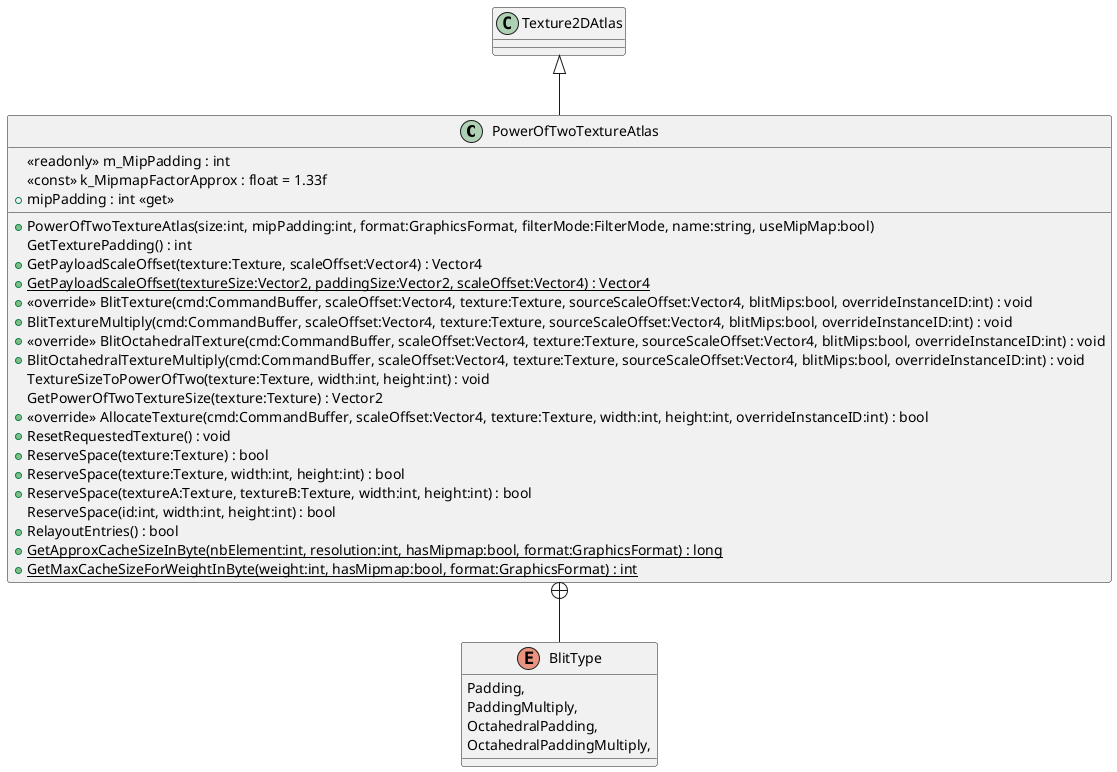 @startuml
class PowerOfTwoTextureAtlas {
    <<readonly>> m_MipPadding : int
    <<const>> k_MipmapFactorApprox : float = 1.33f
    + PowerOfTwoTextureAtlas(size:int, mipPadding:int, format:GraphicsFormat, filterMode:FilterMode, name:string, useMipMap:bool)
    + mipPadding : int <<get>>
    GetTexturePadding() : int
    + GetPayloadScaleOffset(texture:Texture, scaleOffset:Vector4) : Vector4
    {static} + GetPayloadScaleOffset(textureSize:Vector2, paddingSize:Vector2, scaleOffset:Vector4) : Vector4
    + <<override>> BlitTexture(cmd:CommandBuffer, scaleOffset:Vector4, texture:Texture, sourceScaleOffset:Vector4, blitMips:bool, overrideInstanceID:int) : void
    + BlitTextureMultiply(cmd:CommandBuffer, scaleOffset:Vector4, texture:Texture, sourceScaleOffset:Vector4, blitMips:bool, overrideInstanceID:int) : void
    + <<override>> BlitOctahedralTexture(cmd:CommandBuffer, scaleOffset:Vector4, texture:Texture, sourceScaleOffset:Vector4, blitMips:bool, overrideInstanceID:int) : void
    + BlitOctahedralTextureMultiply(cmd:CommandBuffer, scaleOffset:Vector4, texture:Texture, sourceScaleOffset:Vector4, blitMips:bool, overrideInstanceID:int) : void
    TextureSizeToPowerOfTwo(texture:Texture, width:int, height:int) : void
    GetPowerOfTwoTextureSize(texture:Texture) : Vector2
    + <<override>> AllocateTexture(cmd:CommandBuffer, scaleOffset:Vector4, texture:Texture, width:int, height:int, overrideInstanceID:int) : bool
    + ResetRequestedTexture() : void
    + ReserveSpace(texture:Texture) : bool
    + ReserveSpace(texture:Texture, width:int, height:int) : bool
    + ReserveSpace(textureA:Texture, textureB:Texture, width:int, height:int) : bool
    ReserveSpace(id:int, width:int, height:int) : bool
    + RelayoutEntries() : bool
    + {static} GetApproxCacheSizeInByte(nbElement:int, resolution:int, hasMipmap:bool, format:GraphicsFormat) : long
    + {static} GetMaxCacheSizeForWeightInByte(weight:int, hasMipmap:bool, format:GraphicsFormat) : int
}
enum BlitType {
    Padding,
    PaddingMultiply,
    OctahedralPadding,
    OctahedralPaddingMultiply,
}
Texture2DAtlas <|-- PowerOfTwoTextureAtlas
PowerOfTwoTextureAtlas +-- BlitType
@enduml
